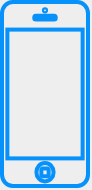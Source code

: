 <mxfile version="18.0.5" type="github">
  <diagram id="eCozaD6dcHWi1UeDkc9o" name="第 1 页">
    <mxGraphModel dx="1422" dy="762" grid="0" gridSize="10" guides="1" tooltips="1" connect="1" arrows="1" fold="1" page="1" pageScale="1" pageWidth="827" pageHeight="1169" background="#EEEEEE" math="0" shadow="0">
      <root>
        <mxCell id="0" />
        <mxCell id="1" parent="0" />
        <mxCell id="lf-6dnL8f58IvJTU5W-v-1" value="" style="html=1;verticalLabelPosition=bottom;labelBackgroundColor=#ffffff;verticalAlign=top;shadow=0;dashed=0;strokeWidth=2;shape=mxgraph.ios7.misc.iphone;strokeColor=#0791FA;rounded=0;sketch=0;fontColor=#1A1A1A;fillColor=none;" vertex="1" parent="1">
          <mxGeometry x="88" y="239" width="43" height="92" as="geometry" />
        </mxCell>
      </root>
    </mxGraphModel>
  </diagram>
</mxfile>
